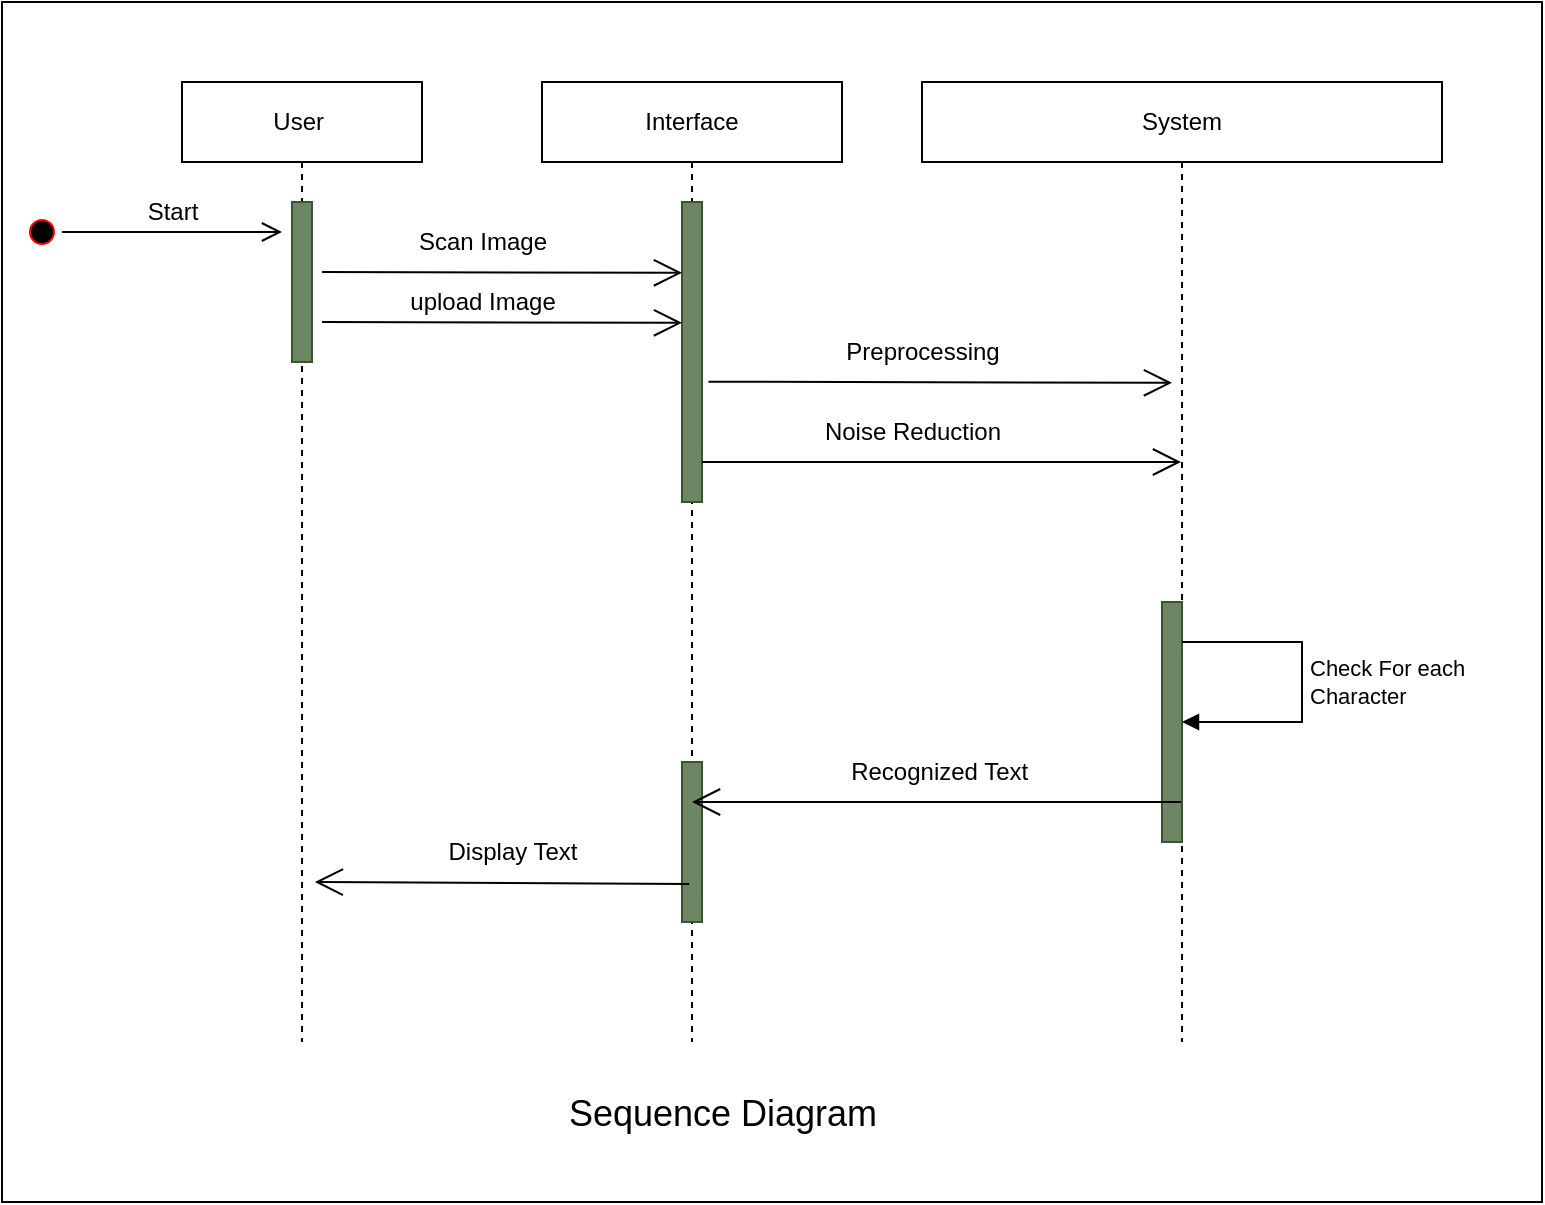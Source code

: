 <mxfile version="20.4.0" type="device"><diagram id="jKh6FtYrsmA9wFGrXbFO" name="Page-1"><mxGraphModel dx="1153" dy="587" grid="1" gridSize="10" guides="1" tooltips="1" connect="1" arrows="1" fold="1" page="1" pageScale="1" pageWidth="850" pageHeight="1100" math="0" shadow="0"><root><mxCell id="0"/><mxCell id="1" parent="0"/><mxCell id="W7Nq7DGIrG91yya8zj0x-6" value="User&amp;nbsp;" style="shape=umlLifeline;perimeter=lifelinePerimeter;whiteSpace=wrap;html=1;container=1;collapsible=0;recursiveResize=0;outlineConnect=0;" vertex="1" parent="1"><mxGeometry x="120" y="80" width="120" height="480" as="geometry"/></mxCell><mxCell id="W7Nq7DGIrG91yya8zj0x-15" value="" style="html=1;points=[];perimeter=orthogonalPerimeter;fillColor=#6d8764;fontColor=#ffffff;strokeColor=#3A5431;" vertex="1" parent="W7Nq7DGIrG91yya8zj0x-6"><mxGeometry x="55" y="60" width="10" height="80" as="geometry"/></mxCell><mxCell id="W7Nq7DGIrG91yya8zj0x-7" value="Interface" style="shape=umlLifeline;perimeter=lifelinePerimeter;whiteSpace=wrap;html=1;container=1;collapsible=0;recursiveResize=0;outlineConnect=0;" vertex="1" parent="1"><mxGeometry x="300" y="80" width="150" height="480" as="geometry"/></mxCell><mxCell id="W7Nq7DGIrG91yya8zj0x-47" value="" style="html=1;points=[];perimeter=orthogonalPerimeter;fillColor=#6d8764;fontColor=#ffffff;strokeColor=#3A5431;" vertex="1" parent="W7Nq7DGIrG91yya8zj0x-7"><mxGeometry x="70" y="340" width="10" height="80" as="geometry"/></mxCell><mxCell id="W7Nq7DGIrG91yya8zj0x-17" value="" style="html=1;points=[];perimeter=orthogonalPerimeter;fillStyle=solid;fillColor=#6d8764;fontColor=#ffffff;strokeColor=#3A5431;" vertex="1" parent="W7Nq7DGIrG91yya8zj0x-7"><mxGeometry x="70" y="60" width="10" height="150" as="geometry"/></mxCell><mxCell id="W7Nq7DGIrG91yya8zj0x-8" value="System" style="shape=umlLifeline;perimeter=lifelinePerimeter;whiteSpace=wrap;html=1;container=1;collapsible=0;recursiveResize=0;outlineConnect=0;" vertex="1" parent="1"><mxGeometry x="490" y="80" width="260" height="480" as="geometry"/></mxCell><mxCell id="W7Nq7DGIrG91yya8zj0x-18" value="" style="html=1;points=[];perimeter=orthogonalPerimeter;fillColor=#6d8764;fontColor=#ffffff;strokeColor=#3A5431;" vertex="1" parent="W7Nq7DGIrG91yya8zj0x-8"><mxGeometry x="120" y="260" width="10" height="120" as="geometry"/></mxCell><mxCell id="W7Nq7DGIrG91yya8zj0x-46" value="Check For each &lt;br&gt;Character" style="edgeStyle=orthogonalEdgeStyle;html=1;align=left;spacingLeft=2;endArrow=block;rounded=0;" edge="1" parent="W7Nq7DGIrG91yya8zj0x-8"><mxGeometry relative="1" as="geometry"><mxPoint x="130" y="280" as="sourcePoint"/><Array as="points"><mxPoint x="190" y="280"/><mxPoint x="190" y="320"/></Array><mxPoint x="130" y="320" as="targetPoint"/></mxGeometry></mxCell><mxCell id="W7Nq7DGIrG91yya8zj0x-40" value="Noise Reduction" style="text;html=1;align=center;verticalAlign=middle;resizable=0;points=[];autosize=1;strokeColor=none;fillColor=none;" vertex="1" parent="W7Nq7DGIrG91yya8zj0x-8"><mxGeometry x="-60" y="160" width="110" height="30" as="geometry"/></mxCell><mxCell id="W7Nq7DGIrG91yya8zj0x-10" value="" style="ellipse;html=1;shape=startState;fillColor=#000000;strokeColor=#ff0000;" vertex="1" parent="1"><mxGeometry x="40" y="145" width="20" height="20" as="geometry"/></mxCell><mxCell id="W7Nq7DGIrG91yya8zj0x-11" value="" style="edgeStyle=orthogonalEdgeStyle;html=1;verticalAlign=bottom;endArrow=open;endSize=8;strokeColor=#000000;rounded=0;fontColor=#000000;labelBorderColor=default;labelBackgroundColor=#000000;" edge="1" source="W7Nq7DGIrG91yya8zj0x-10" parent="1"><mxGeometry relative="1" as="geometry"><mxPoint x="170" y="155" as="targetPoint"/><Array as="points"><mxPoint x="130" y="155"/><mxPoint x="130" y="155"/></Array></mxGeometry></mxCell><mxCell id="W7Nq7DGIrG91yya8zj0x-26" value="Scan Image" style="text;html=1;align=center;verticalAlign=middle;resizable=0;points=[];autosize=1;strokeColor=none;fillColor=none;" vertex="1" parent="1"><mxGeometry x="225" y="145" width="90" height="30" as="geometry"/></mxCell><mxCell id="W7Nq7DGIrG91yya8zj0x-27" value="upload Image" style="text;html=1;align=center;verticalAlign=middle;resizable=0;points=[];autosize=1;strokeColor=none;fillColor=none;" vertex="1" parent="1"><mxGeometry x="220" y="175" width="100" height="30" as="geometry"/></mxCell><mxCell id="W7Nq7DGIrG91yya8zj0x-39" value="Preprocessing" style="text;html=1;align=center;verticalAlign=middle;resizable=0;points=[];autosize=1;strokeColor=none;fillColor=none;" vertex="1" parent="1"><mxGeometry x="440" y="200" width="100" height="30" as="geometry"/></mxCell><mxCell id="W7Nq7DGIrG91yya8zj0x-52" value="" style="endArrow=open;endFill=1;endSize=12;html=1;rounded=0;labelBackgroundColor=#000000;labelBorderColor=default;strokeColor=#000000;fontColor=#000000;" edge="1" parent="1"><mxGeometry width="160" relative="1" as="geometry"><mxPoint x="190" y="200" as="sourcePoint"/><mxPoint x="370" y="200.42" as="targetPoint"/></mxGeometry></mxCell><mxCell id="W7Nq7DGIrG91yya8zj0x-53" value="" style="endArrow=open;endFill=1;endSize=12;html=1;rounded=0;labelBackgroundColor=#000000;labelBorderColor=default;strokeColor=#000000;fontColor=#000000;" edge="1" parent="1"><mxGeometry width="160" relative="1" as="geometry"><mxPoint x="190" y="175" as="sourcePoint"/><mxPoint x="370" y="175.42" as="targetPoint"/></mxGeometry></mxCell><mxCell id="W7Nq7DGIrG91yya8zj0x-57" value="Recognized Text&amp;nbsp;" style="text;html=1;align=center;verticalAlign=middle;resizable=0;points=[];autosize=1;strokeColor=none;fillColor=none;fontColor=#000000;" vertex="1" parent="1"><mxGeometry x="440" y="410" width="120" height="30" as="geometry"/></mxCell><mxCell id="W7Nq7DGIrG91yya8zj0x-58" value="Display Text" style="text;html=1;align=center;verticalAlign=middle;resizable=0;points=[];autosize=1;strokeColor=none;fillColor=none;fontColor=#000000;" vertex="1" parent="1"><mxGeometry x="240" y="450" width="90" height="30" as="geometry"/></mxCell><mxCell id="W7Nq7DGIrG91yya8zj0x-59" value="" style="endArrow=open;endFill=1;endSize=12;html=1;rounded=0;labelBackgroundColor=#000000;labelBorderColor=default;strokeColor=#000000;fontColor=#000000;entryX=0.733;entryY=-0.013;entryDx=0;entryDy=0;entryPerimeter=0;" edge="1" parent="1"><mxGeometry width="160" relative="1" as="geometry"><mxPoint x="373.58" y="481.04" as="sourcePoint"/><mxPoint x="186.41" y="480.0" as="targetPoint"/><Array as="points"/></mxGeometry></mxCell><mxCell id="W7Nq7DGIrG91yya8zj0x-68" value="" style="endArrow=open;endFill=1;endSize=12;html=1;rounded=0;labelBackgroundColor=#000000;labelBorderColor=default;strokeColor=#000000;fontColor=#000000;" edge="1" parent="1" source="W7Nq7DGIrG91yya8zj0x-8" target="W7Nq7DGIrG91yya8zj0x-7"><mxGeometry width="160" relative="1" as="geometry"><mxPoint x="570.0" y="401.04" as="sourcePoint"/><mxPoint x="382.83" y="400.0" as="targetPoint"/><Array as="points"><mxPoint x="580" y="440"/><mxPoint x="560" y="440"/><mxPoint x="520" y="440"/><mxPoint x="460" y="440"/></Array></mxGeometry></mxCell><mxCell id="W7Nq7DGIrG91yya8zj0x-74" value="Start" style="text;html=1;align=center;verticalAlign=middle;resizable=0;points=[];autosize=1;strokeColor=none;fillColor=none;" vertex="1" parent="1"><mxGeometry x="90" y="130" width="50" height="30" as="geometry"/></mxCell><mxCell id="W7Nq7DGIrG91yya8zj0x-54" value="" style="endArrow=open;endFill=1;endSize=12;html=1;rounded=0;labelBackgroundColor=#000000;labelBorderColor=default;strokeColor=#000000;fontColor=#000000;exitX=1.321;exitY=0.599;exitDx=0;exitDy=0;exitPerimeter=0;" edge="1" parent="1" source="W7Nq7DGIrG91yya8zj0x-17"><mxGeometry width="160" relative="1" as="geometry"><mxPoint x="435" y="230" as="sourcePoint"/><mxPoint x="615" y="230.42" as="targetPoint"/></mxGeometry></mxCell><mxCell id="W7Nq7DGIrG91yya8zj0x-76" value="&lt;p style=&quot;line-height: 0; font-size: 18px;&quot;&gt;&lt;span style=&quot;font-weight: normal; font-size: 18px;&quot;&gt;Sequence Diagram&lt;/span&gt;&lt;/p&gt;" style="text;strokeColor=none;fillColor=none;html=1;fontSize=18;fontStyle=1;verticalAlign=middle;align=center;fillStyle=dashed;strokeWidth=1;fontColor=#000000;" vertex="1" parent="1"><mxGeometry x="310" y="570" width="160" height="50" as="geometry"/></mxCell><mxCell id="W7Nq7DGIrG91yya8zj0x-75" value="" style="verticalLabelPosition=bottom;verticalAlign=top;html=1;shape=mxgraph.basic.rect;fillColor2=none;strokeWidth=1;size=20;indent=5;fillStyle=dashed;strokeColor=default;fontColor=#000000;fillColor=none;gradientColor=default;" vertex="1" parent="1"><mxGeometry x="30" y="40" width="770" height="600" as="geometry"/></mxCell><mxCell id="W7Nq7DGIrG91yya8zj0x-55" value="" style="endArrow=open;endFill=1;endSize=12;html=1;rounded=0;labelBackgroundColor=#000000;labelBorderColor=default;strokeColor=#000000;fontColor=#000000;" edge="1" parent="1" source="W7Nq7DGIrG91yya8zj0x-17" target="W7Nq7DGIrG91yya8zj0x-8"><mxGeometry width="160" relative="1" as="geometry"><mxPoint x="395" y="260" as="sourcePoint"/><mxPoint x="575" y="260.42" as="targetPoint"/><Array as="points"><mxPoint x="550" y="270"/></Array></mxGeometry></mxCell></root></mxGraphModel></diagram></mxfile>